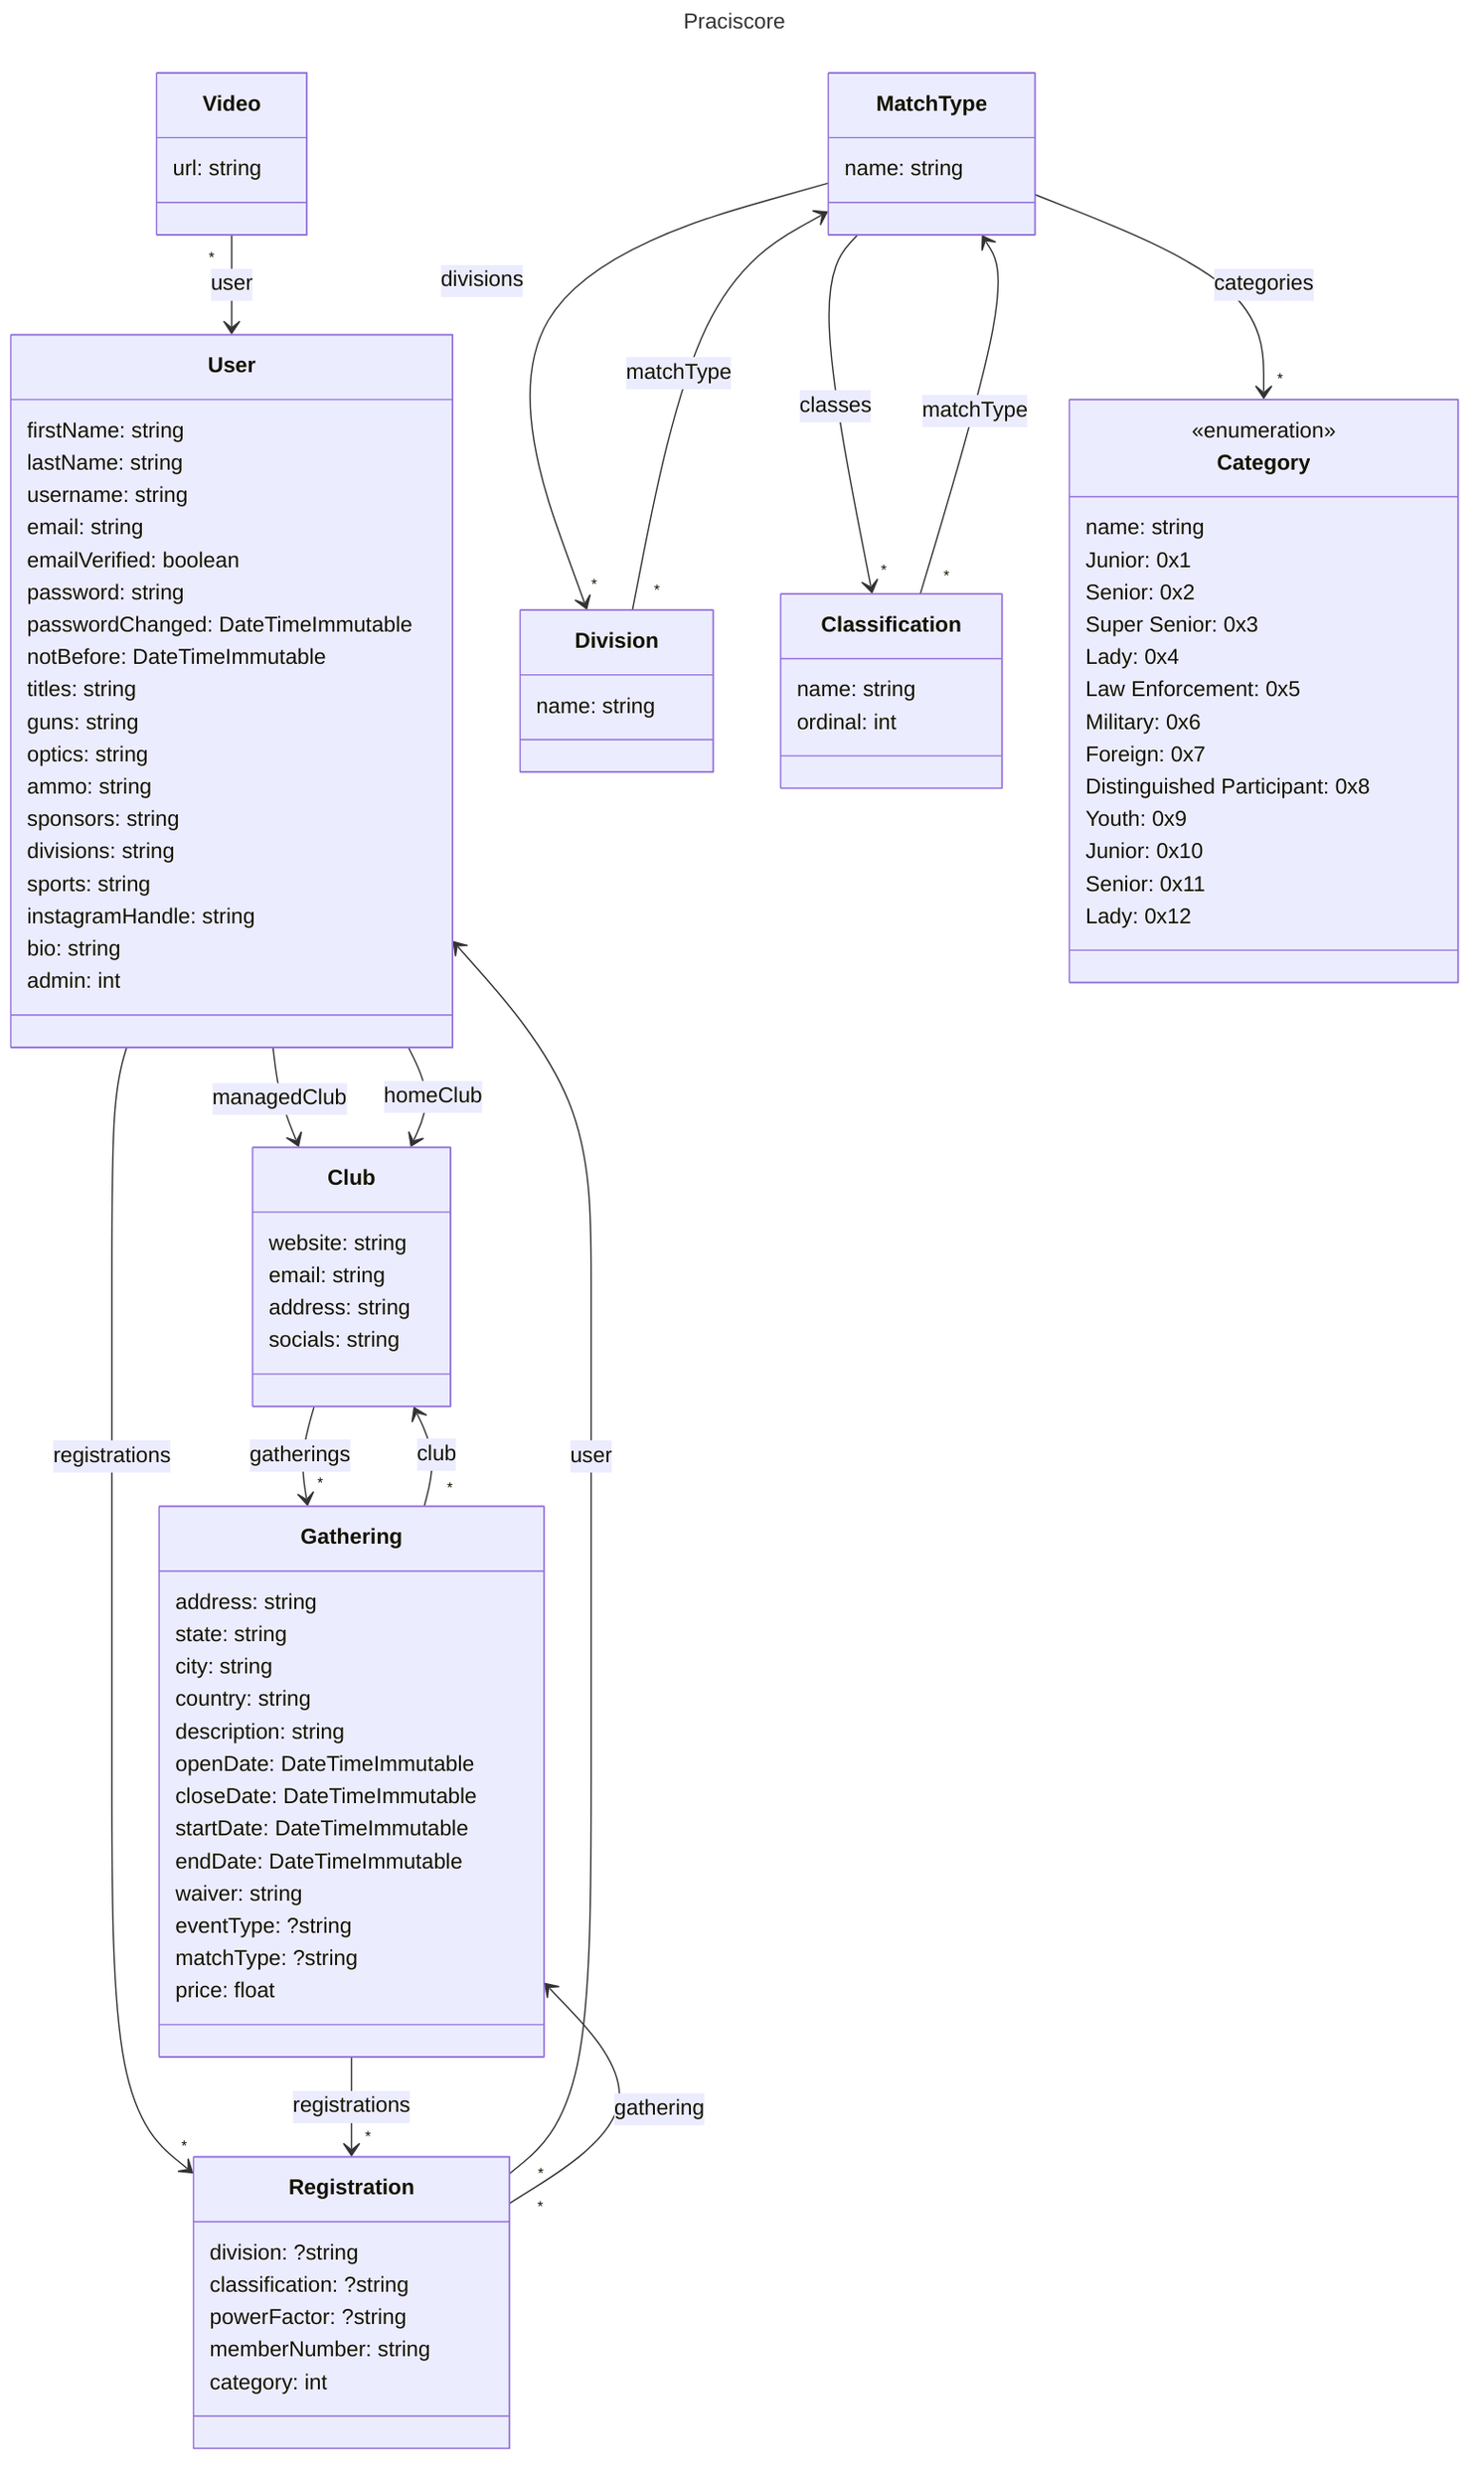 ---
title: Praciscore
---
classDiagram
    User --> Club: managedClub
    User --> Club: homeClub
    User --> "*" Registration: registrations
    class User {
        firstName: string
        lastName: string
        username: string
        email: string
        emailVerified: boolean
        password: string
        passwordChanged: DateTimeImmutable
        notBefore: DateTimeImmutable
        titles: string
        guns: string
        optics: string
        ammo: string
        sponsors: string
        divisions: string
        sports: string
        instagramHandle: string
        bio: string
        admin: int
    }
    Club --> "*" Gathering: gatherings
    class Club {
        website: string
        email: string
        address: string
        socials: string
    }

    Registration "*" --> User: user
    Registration "*" --> Gathering: gathering
    class Registration {
        division: ?string
        classification: ?string
        powerFactor: ?string
        memberNumber: string
        category: int
    }

    Gathering --> "*" Registration: registrations
    Gathering "*" --> Club: club
    class Gathering {
        address: string
        state: string
        city: string
        country: string
        description: string
        openDate: DateTimeImmutable
        closeDate: DateTimeImmutable
        startDate: DateTimeImmutable
        endDate: DateTimeImmutable
        waiver: string
        eventType: ?string
        matchType: ?string
        price: float
    }
    MatchType --> "*" Division: divisions
    MatchType --> "*" Classification: classes
    MatchType --> "*" Category: categories
    class MatchType {
        name: string
    }
    Division "*" --> MatchType: matchType
    class Division {
        name: string
    }
    Classification "*" --> MatchType: matchType
    class Classification {
        name: string
        ordinal: int
    }

    class Category {
        name: string
    }

    class Category {
        <<enumeration>>
        Junior: 0x1
        Senior: 0x2
        Super Senior: 0x3
        Lady: 0x4
        Law Enforcement: 0x5
        Military: 0x6
        Foreign: 0x7
        Distinguished Participant: 0x8
        Youth: 0x9
        Junior: 0x10
        Senior: 0x11
        Lady: 0x12
    }

    Video "*" --> User: user
    class Video {
        url: string
    }
